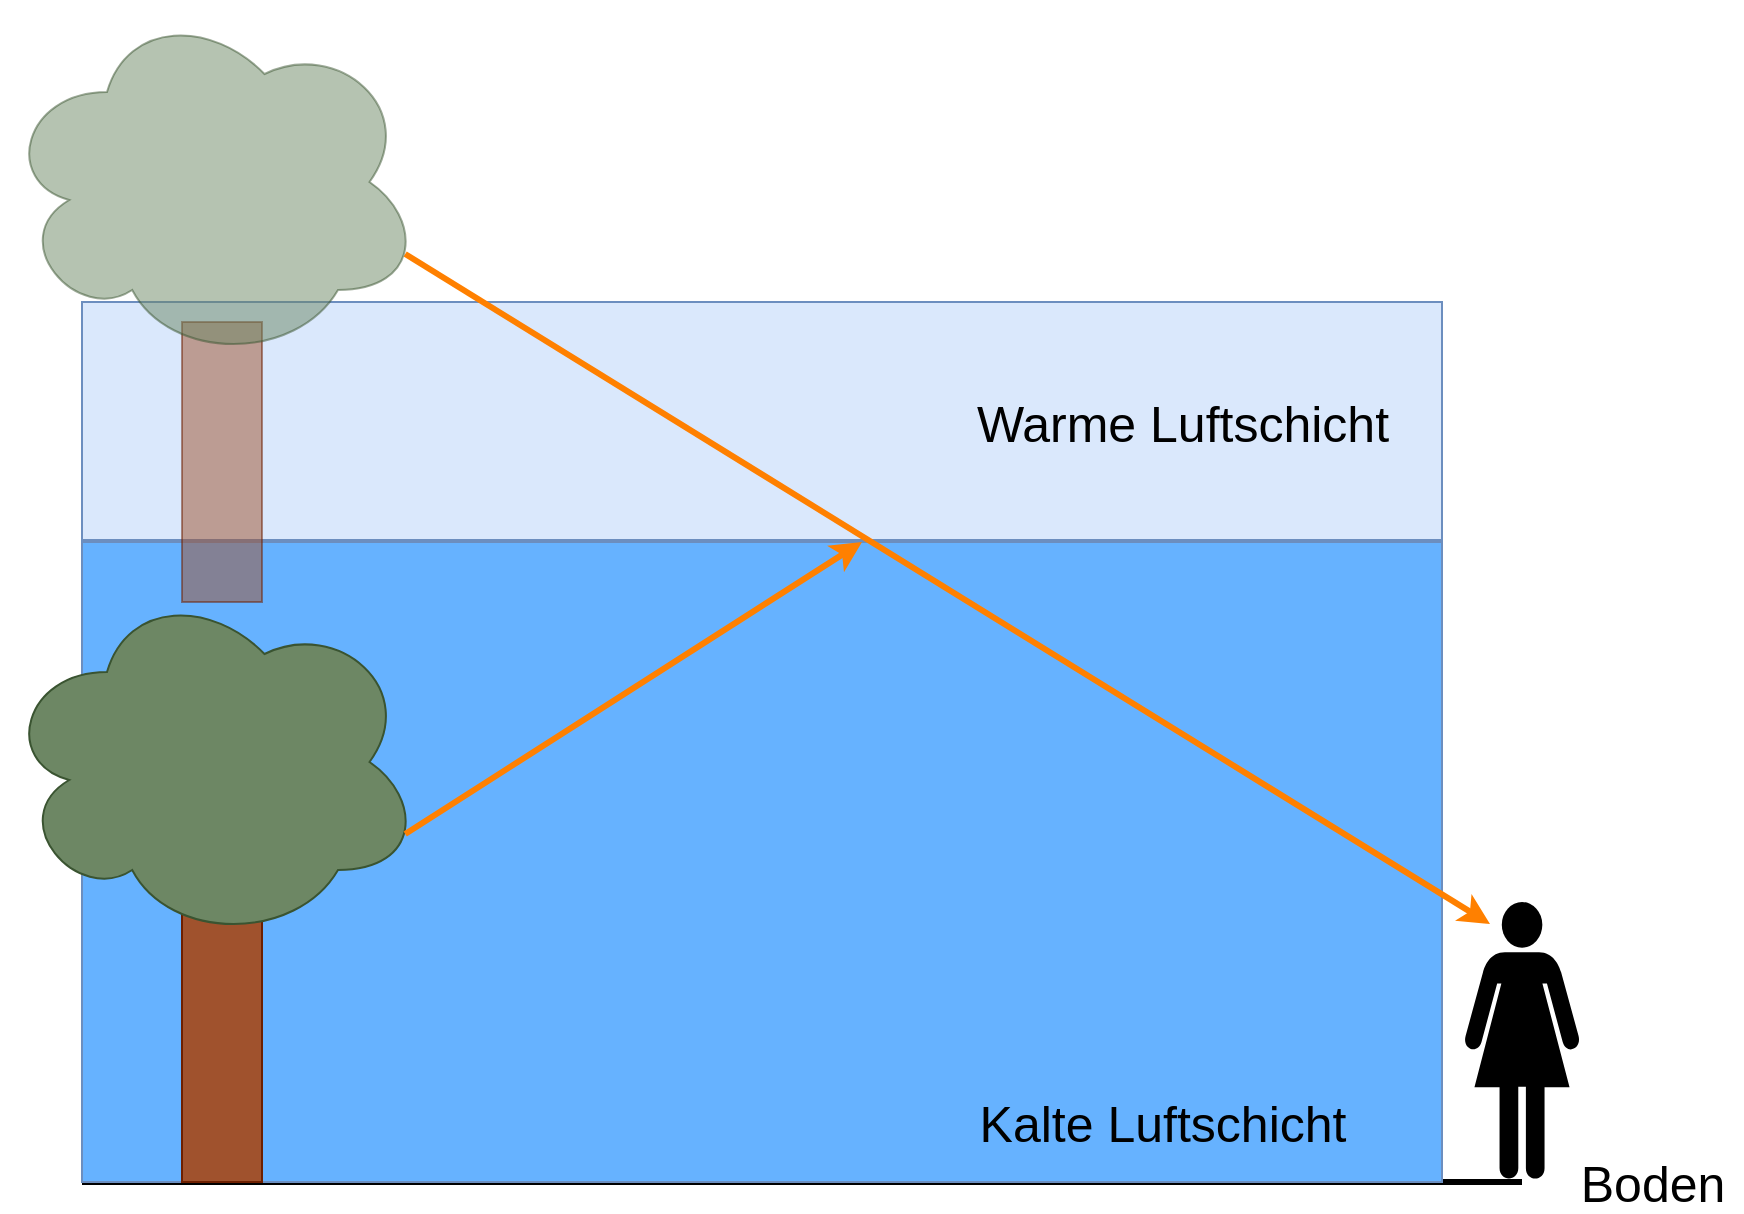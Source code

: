 <mxfile version="17.2.4" type="device"><diagram id="EBjkTD_Pb0vX1YFv8gJt" name="Seite-1"><mxGraphModel dx="1018" dy="1843" grid="1" gridSize="10" guides="1" tooltips="1" connect="1" arrows="1" fold="1" page="1" pageScale="1" pageWidth="827" pageHeight="1169" math="0" shadow="0"><root><mxCell id="0"/><mxCell id="1" parent="0"/><mxCell id="EjFx66COdgGPBIJ3te2H-1" value="" style="endArrow=none;html=1;rounded=0;strokeWidth=3;" edge="1" parent="1"><mxGeometry width="50" height="50" relative="1" as="geometry"><mxPoint x="80" y="440" as="sourcePoint"/><mxPoint x="800" y="440" as="targetPoint"/></mxGeometry></mxCell><mxCell id="EjFx66COdgGPBIJ3te2H-2" value="&lt;font style=&quot;font-size: 25px&quot;&gt;Boden&lt;/font&gt;" style="text;html=1;resizable=0;autosize=1;align=center;verticalAlign=middle;points=[];fillColor=none;strokeColor=none;rounded=0;" vertex="1" parent="1"><mxGeometry x="820" y="430" width="90" height="20" as="geometry"/></mxCell><mxCell id="EjFx66COdgGPBIJ3te2H-3" value="" style="shape=mxgraph.signs.people.woman_1;html=1;pointerEvents=1;fillColor=#000000;strokeColor=none;verticalLabelPosition=bottom;verticalAlign=top;align=center;sketch=0;fontSize=25;" vertex="1" parent="1"><mxGeometry x="770" y="300" width="60" height="140" as="geometry"/></mxCell><mxCell id="EjFx66COdgGPBIJ3te2H-4" value="" style="rounded=0;whiteSpace=wrap;html=1;fontSize=25;fillColor=#dae8fc;strokeColor=#6c8ebf;" vertex="1" parent="1"><mxGeometry x="80" width="680" height="119" as="geometry"/></mxCell><mxCell id="EjFx66COdgGPBIJ3te2H-5" value="&lt;font style=&quot;font-size: 25px&quot;&gt;Warme Luftschicht&lt;/font&gt;" style="text;html=1;resizable=0;autosize=1;align=center;verticalAlign=middle;points=[];fillColor=none;strokeColor=none;rounded=0;" vertex="1" parent="1"><mxGeometry x="520" y="49.5" width="220" height="20" as="geometry"/></mxCell><mxCell id="EjFx66COdgGPBIJ3te2H-6" value="" style="rounded=0;whiteSpace=wrap;html=1;fontSize=25;fillColor=#66B2FF;strokeColor=#6c8ebf;" vertex="1" parent="1"><mxGeometry x="80" y="120" width="680" height="320" as="geometry"/></mxCell><mxCell id="EjFx66COdgGPBIJ3te2H-7" value="&lt;font style=&quot;font-size: 25px&quot;&gt;Kalte Luftschicht&lt;/font&gt;" style="text;html=1;resizable=0;autosize=1;align=center;verticalAlign=middle;points=[];fillColor=none;strokeColor=none;rounded=0;" vertex="1" parent="1"><mxGeometry x="520" y="400" width="200" height="20" as="geometry"/></mxCell><mxCell id="EjFx66COdgGPBIJ3te2H-8" value="" style="rounded=0;whiteSpace=wrap;html=1;fontSize=25;fillColor=#a0522d;fontColor=#ffffff;strokeColor=#6D1F00;" vertex="1" parent="1"><mxGeometry x="130" y="300" width="40" height="140" as="geometry"/></mxCell><mxCell id="EjFx66COdgGPBIJ3te2H-9" value="" style="ellipse;shape=cloud;whiteSpace=wrap;html=1;fontSize=25;fillColor=#6d8764;fontColor=#ffffff;strokeColor=#3A5431;" vertex="1" parent="1"><mxGeometry x="40" y="140" width="210" height="180" as="geometry"/></mxCell><mxCell id="EjFx66COdgGPBIJ3te2H-14" value="" style="endArrow=classic;html=1;rounded=0;fontSize=25;strokeColor=#FF8000;strokeWidth=3;exitX=0.96;exitY=0.7;exitDx=0;exitDy=0;exitPerimeter=0;" edge="1" parent="1" source="EjFx66COdgGPBIJ3te2H-9"><mxGeometry width="50" height="50" relative="1" as="geometry"><mxPoint x="430" y="340" as="sourcePoint"/><mxPoint x="470" y="120" as="targetPoint"/></mxGeometry></mxCell><mxCell id="EjFx66COdgGPBIJ3te2H-15" value="" style="endArrow=classic;html=1;rounded=0;fontSize=25;strokeColor=#FF8000;strokeWidth=3;exitX=0.96;exitY=0.7;exitDx=0;exitDy=0;exitPerimeter=0;" edge="1" parent="1" source="EjFx66COdgGPBIJ3te2H-17"><mxGeometry width="50" height="50" relative="1" as="geometry"><mxPoint x="218" y="5" as="sourcePoint"/><mxPoint x="784" y="311" as="targetPoint"/></mxGeometry></mxCell><mxCell id="EjFx66COdgGPBIJ3te2H-16" value="" style="rounded=0;whiteSpace=wrap;html=1;fontSize=25;fillColor=#a0522d;fontColor=#ffffff;strokeColor=#6D1F00;opacity=50;" vertex="1" parent="1"><mxGeometry x="130" y="10" width="40" height="140" as="geometry"/></mxCell><mxCell id="EjFx66COdgGPBIJ3te2H-17" value="" style="ellipse;shape=cloud;whiteSpace=wrap;html=1;fontSize=25;fillColor=#6d8764;fontColor=#ffffff;strokeColor=#3A5431;opacity=50;" vertex="1" parent="1"><mxGeometry x="40" y="-150" width="210" height="180" as="geometry"/></mxCell></root></mxGraphModel></diagram></mxfile>